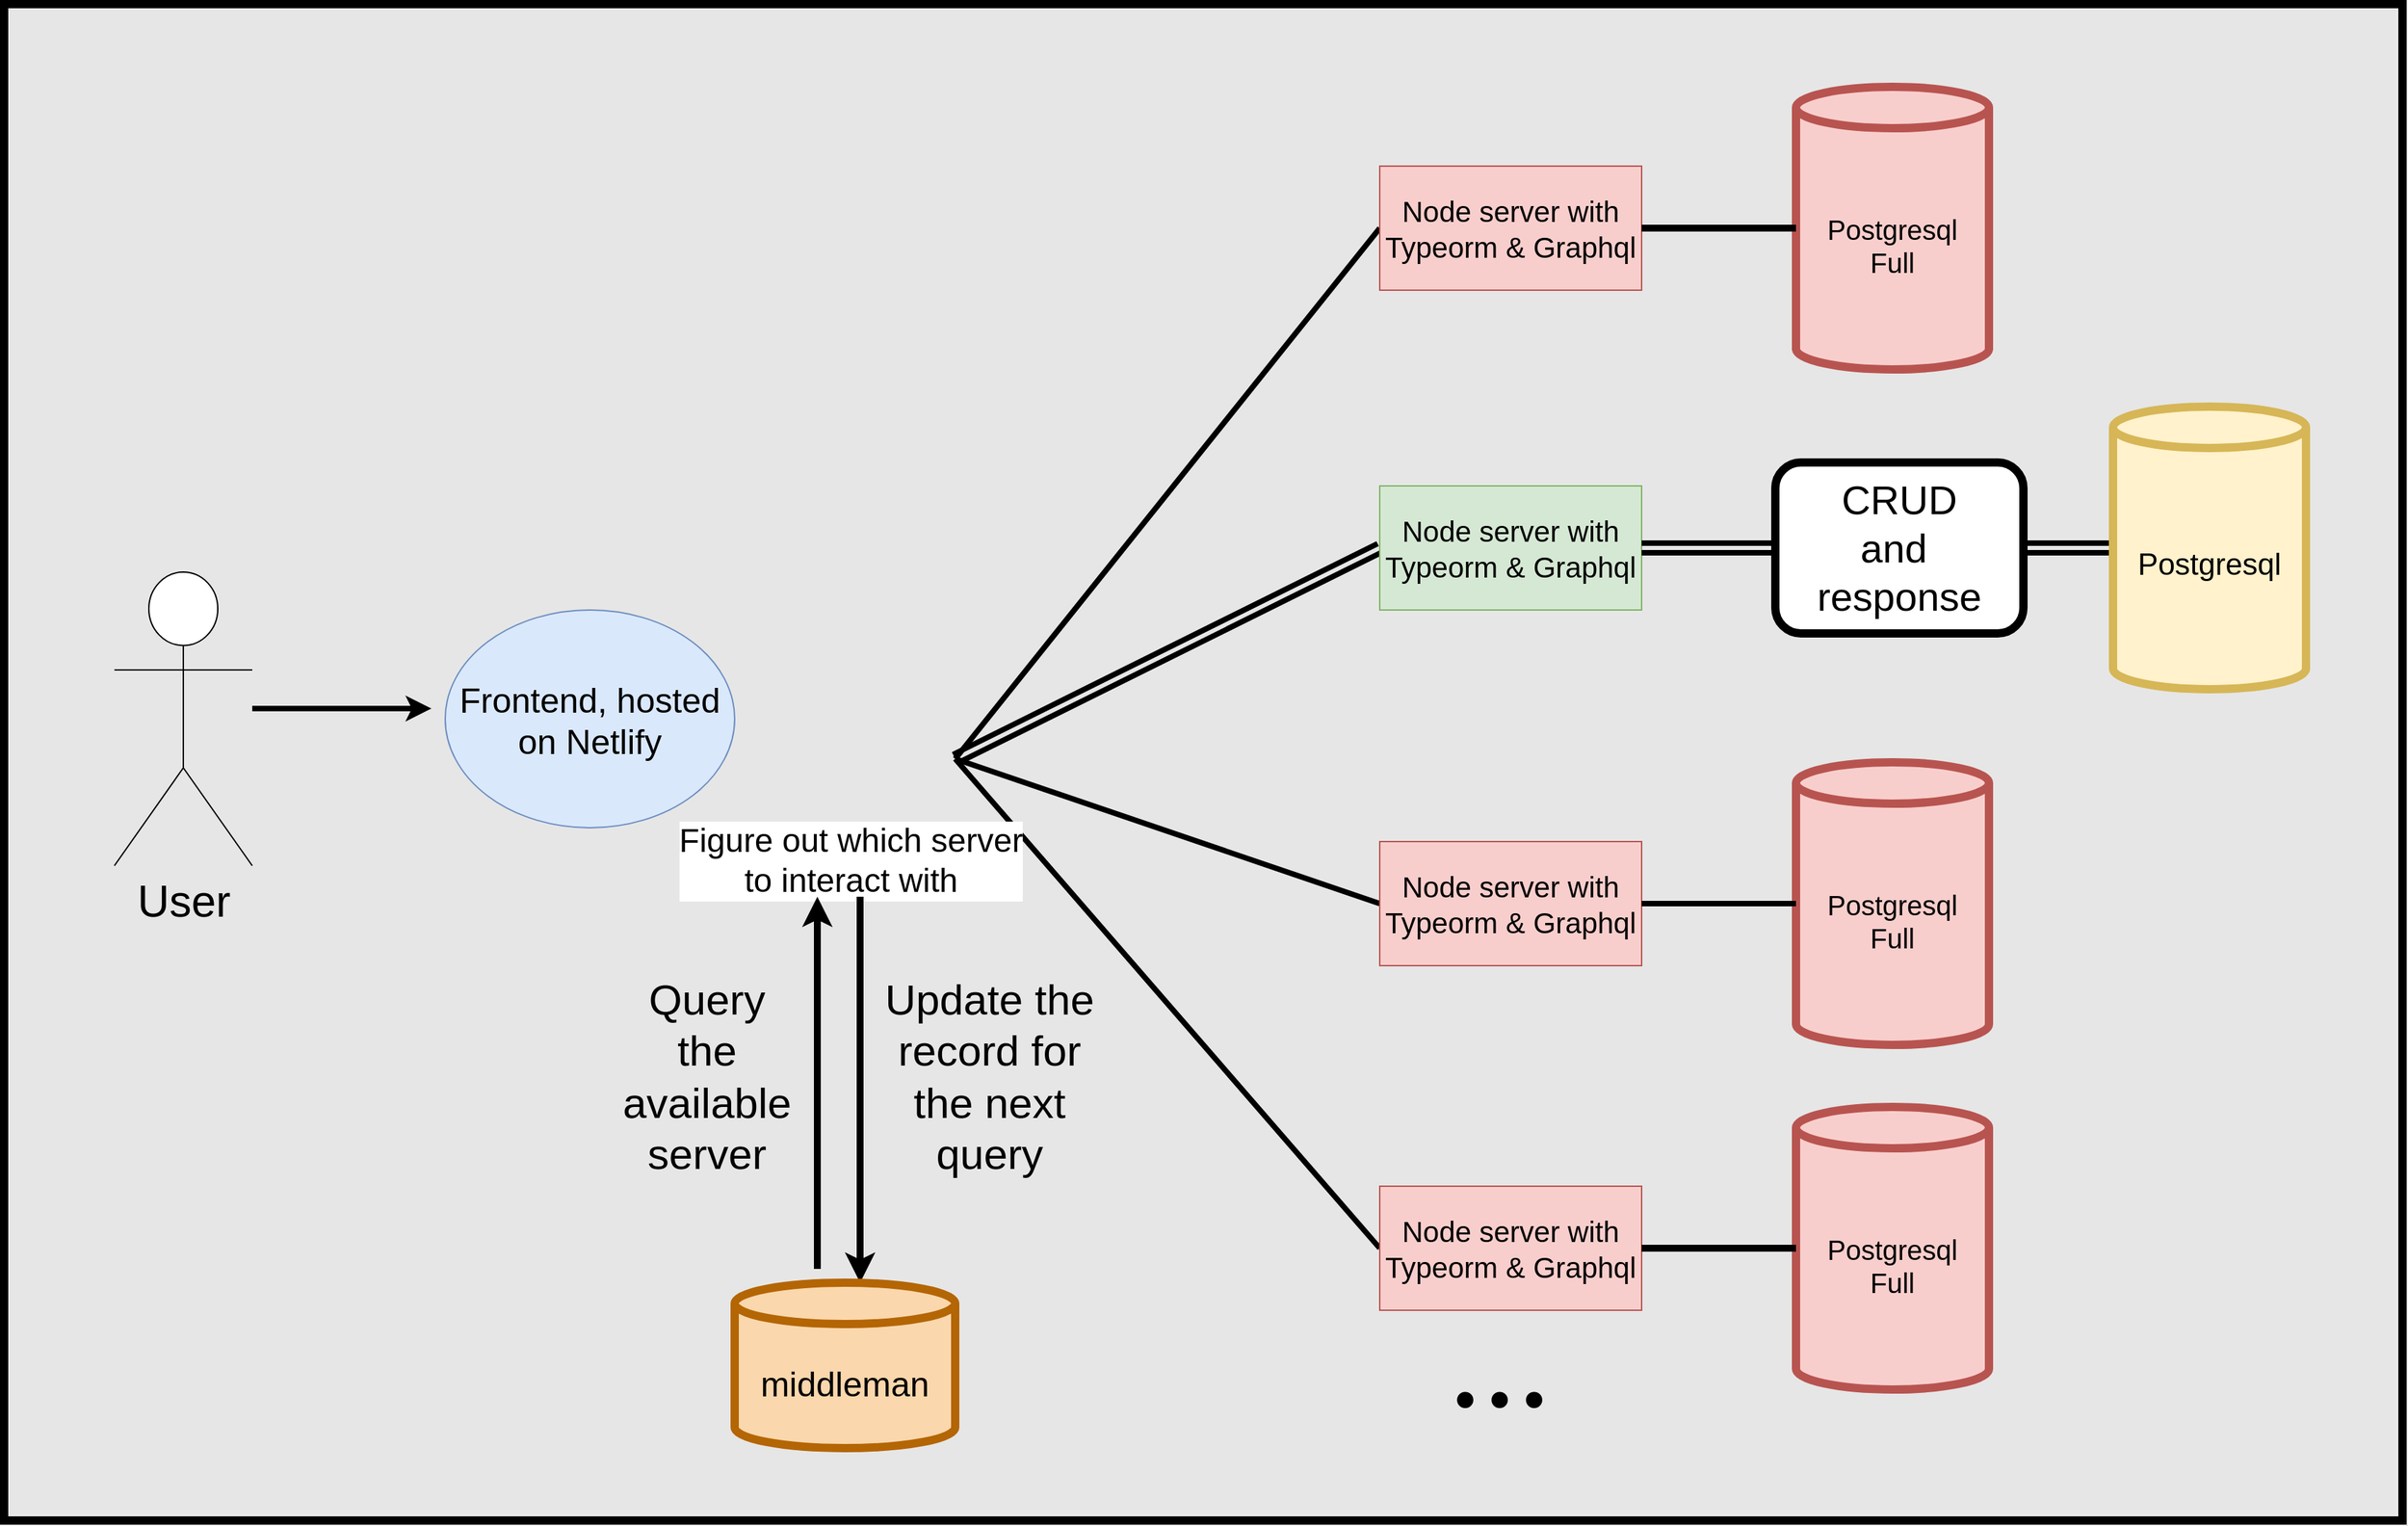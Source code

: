 <mxfile version="14.8.0" type="device"><diagram id="slP4ICA76G77YvE8YFRH" name="Page-1"><mxGraphModel dx="2815" dy="1193" grid="1" gridSize="10" guides="1" tooltips="1" connect="1" arrows="1" fold="1" page="1" pageScale="1" pageWidth="850" pageHeight="1100" background="#E6E6E6" math="0" shadow="0"><root><mxCell id="0"/><mxCell id="1" parent="0"/><mxCell id="w3pNeeiGLuZ11ZeNBHqW-39" value="" style="rounded=0;whiteSpace=wrap;html=1;fontSize=22;strokeWidth=6;fillColor=#E6E6E6;" vertex="1" parent="1"><mxGeometry x="-10" y="550" width="1740" height="1100" as="geometry"/></mxCell><mxCell id="Wk9PrIWTFOHUWH_nrVrl-3" value="&lt;div style=&quot;font-size: 32px;&quot;&gt;User&lt;/div&gt;&lt;div style=&quot;font-size: 32px;&quot;&gt;&lt;br style=&quot;font-size: 32px;&quot;&gt;&lt;/div&gt;" style="shape=umlActor;verticalLabelPosition=bottom;verticalAlign=top;html=1;outlineConnect=0;fontSize=32;" parent="1" vertex="1"><mxGeometry x="70" y="962" width="100" height="213" as="geometry"/></mxCell><mxCell id="Wk9PrIWTFOHUWH_nrVrl-8" value="" style="endArrow=classic;html=1;strokeWidth=4;fontSize=17;" parent="1" edge="1"><mxGeometry width="50" height="50" relative="1" as="geometry"><mxPoint x="170" y="1061" as="sourcePoint"/><mxPoint x="300" y="1061" as="targetPoint"/></mxGeometry></mxCell><mxCell id="Wk9PrIWTFOHUWH_nrVrl-9" value="&lt;font style=&quot;font-size: 25px;&quot;&gt;Frontend, hosted on Netlify&lt;/font&gt;" style="ellipse;whiteSpace=wrap;html=1;fillColor=#dae8fc;strokeColor=#6c8ebf;fontSize=25;" parent="1" vertex="1"><mxGeometry x="310" y="989.5" width="210" height="158" as="geometry"/></mxCell><mxCell id="w3pNeeiGLuZ11ZeNBHqW-1" value="" style="endArrow=none;html=1;strokeWidth=4;entryX=0;entryY=0.5;entryDx=0;entryDy=0;" edge="1" parent="1" target="w3pNeeiGLuZ11ZeNBHqW-6"><mxGeometry width="50" height="50" relative="1" as="geometry"><mxPoint x="680" y="1097.5" as="sourcePoint"/><mxPoint x="990" y="877.5" as="targetPoint"/></mxGeometry></mxCell><mxCell id="w3pNeeiGLuZ11ZeNBHqW-2" value="" style="endArrow=none;html=1;strokeWidth=4;entryX=0;entryY=0.5;entryDx=0;entryDy=0;" edge="1" parent="1" target="w3pNeeiGLuZ11ZeNBHqW-18"><mxGeometry width="50" height="50" relative="1" as="geometry"><mxPoint x="680" y="1097.5" as="sourcePoint"/><mxPoint x="980" y="1277.5" as="targetPoint"/></mxGeometry></mxCell><mxCell id="w3pNeeiGLuZ11ZeNBHqW-3" value="" style="endArrow=none;html=1;strokeWidth=4;entryX=0;entryY=0.5;entryDx=0;entryDy=0;shape=link;" edge="1" parent="1" target="w3pNeeiGLuZ11ZeNBHqW-16"><mxGeometry width="50" height="50" relative="1" as="geometry"><mxPoint x="680" y="1097.5" as="sourcePoint"/><mxPoint x="990" y="1007.5" as="targetPoint"/></mxGeometry></mxCell><mxCell id="w3pNeeiGLuZ11ZeNBHqW-4" value="" style="endArrow=none;html=1;strokeWidth=4;entryX=0;entryY=0.5;entryDx=0;entryDy=0;" edge="1" parent="1" target="w3pNeeiGLuZ11ZeNBHqW-17"><mxGeometry width="50" height="50" relative="1" as="geometry"><mxPoint x="680" y="1097.5" as="sourcePoint"/><mxPoint x="980" y="1147.5" as="targetPoint"/></mxGeometry></mxCell><mxCell id="w3pNeeiGLuZ11ZeNBHqW-6" value="Node server with Typeorm &amp;amp; Graphql" style="rounded=0;whiteSpace=wrap;html=1;fillColor=#f8cecc;strokeColor=#b85450;fontSize=21;" vertex="1" parent="1"><mxGeometry x="988" y="667.5" width="190" height="90" as="geometry"/></mxCell><mxCell id="w3pNeeiGLuZ11ZeNBHqW-9" value="" style="shape=image;html=1;verticalAlign=top;verticalLabelPosition=bottom;labelBackgroundColor=#ffffff;imageAspect=0;aspect=fixed;image=https://cdn1.iconfinder.com/data/icons/material-core/18/check-128.png" vertex="1" parent="1"><mxGeometry x="920" y="877.5" width="68" height="68" as="geometry"/></mxCell><mxCell id="w3pNeeiGLuZ11ZeNBHqW-12" value="&lt;div&gt;&lt;font style=&quot;font-size: 29px&quot;&gt;CRUD&lt;/font&gt;&lt;/div&gt;&lt;div&gt;&lt;font style=&quot;font-size: 29px&quot;&gt;and&amp;nbsp; response &lt;br&gt;&lt;/font&gt;&lt;/div&gt;" style="rounded=1;whiteSpace=wrap;html=1;strokeWidth=6;" vertex="1" parent="1"><mxGeometry x="1275" y="882.5" width="180" height="124" as="geometry"/></mxCell><mxCell id="w3pNeeiGLuZ11ZeNBHqW-13" value="" style="endArrow=none;html=1;strokeWidth=4;exitX=1;exitY=0.5;exitDx=0;exitDy=0;shape=link;" edge="1" parent="1" source="w3pNeeiGLuZ11ZeNBHqW-12" target="w3pNeeiGLuZ11ZeNBHqW-14"><mxGeometry width="50" height="50" relative="1" as="geometry"><mxPoint x="1060" y="1097.5" as="sourcePoint"/><mxPoint x="1320" y="887.5" as="targetPoint"/></mxGeometry></mxCell><mxCell id="w3pNeeiGLuZ11ZeNBHqW-14" value="&lt;font style=&quot;font-size: 22px;&quot;&gt;Postgresql&lt;/font&gt;" style="shape=cylinder3;whiteSpace=wrap;html=1;boundedLbl=1;backgroundOutline=1;size=15;strokeWidth=6;fillColor=#fff2cc;strokeColor=#d6b656;fontSize=22;" vertex="1" parent="1"><mxGeometry x="1520" y="842" width="140" height="205" as="geometry"/></mxCell><mxCell id="w3pNeeiGLuZ11ZeNBHqW-16" value="Node server with Typeorm &amp;amp; Graphql" style="rounded=0;whiteSpace=wrap;html=1;fillColor=#d5e8d4;strokeColor=#82b366;fontSize=21;" vertex="1" parent="1"><mxGeometry x="988" y="899.5" width="190" height="90" as="geometry"/></mxCell><mxCell id="w3pNeeiGLuZ11ZeNBHqW-17" value="Node server with Typeorm &amp;amp; Graphql" style="rounded=0;whiteSpace=wrap;html=1;fillColor=#f8cecc;strokeColor=#b85450;fontSize=21;" vertex="1" parent="1"><mxGeometry x="988" y="1157.5" width="190" height="90" as="geometry"/></mxCell><mxCell id="w3pNeeiGLuZ11ZeNBHqW-18" value="Node server with Typeorm &amp;amp; Graphql" style="rounded=0;whiteSpace=wrap;html=1;fillColor=#f8cecc;strokeColor=#b85450;fontSize=21;" vertex="1" parent="1"><mxGeometry x="988" y="1407.5" width="190" height="90" as="geometry"/></mxCell><mxCell id="w3pNeeiGLuZ11ZeNBHqW-20" value="" style="endArrow=none;html=1;strokeWidth=4;exitX=1;exitY=0.5;exitDx=0;exitDy=0;entryX=0;entryY=0.5;entryDx=0;entryDy=0;shape=link;" edge="1" parent="1" source="w3pNeeiGLuZ11ZeNBHqW-16" target="w3pNeeiGLuZ11ZeNBHqW-12"><mxGeometry width="50" height="50" relative="1" as="geometry"><mxPoint x="1240" y="1137.5" as="sourcePoint"/><mxPoint x="1540" y="1187.5" as="targetPoint"/></mxGeometry></mxCell><mxCell id="w3pNeeiGLuZ11ZeNBHqW-22" value="&lt;font style=&quot;font-size: 100px&quot; face=&quot;Comic Sans MS&quot;&gt;...&lt;/font&gt;" style="text;html=1;strokeColor=none;fillColor=none;align=center;verticalAlign=middle;whiteSpace=wrap;rounded=0;fontSize=21;" vertex="1" parent="1"><mxGeometry x="950" y="1497.5" width="250" height="70" as="geometry"/></mxCell><mxCell id="w3pNeeiGLuZ11ZeNBHqW-23" value="&lt;div style=&quot;font-size: 24px;&quot;&gt;Figure out which server&lt;/div&gt;&lt;div style=&quot;font-size: 24px;&quot;&gt; to interact with&lt;/div&gt;" style="shape=image;html=1;verticalAlign=top;verticalLabelPosition=bottom;labelBackgroundColor=#ffffff;imageAspect=0;aspect=fixed;image=https://cdn4.iconfinder.com/data/icons/pictype-free-vector-icons/16/spinner-128.png;fontSize=24;strokeColor=#000000;strokeWidth=6;" vertex="1" parent="1"><mxGeometry x="540" y="1007.5" width="128" height="128" as="geometry"/></mxCell><mxCell id="w3pNeeiGLuZ11ZeNBHqW-25" value="" style="endArrow=classic;html=1;fontSize=25;strokeWidth=5;" edge="1" parent="1"><mxGeometry width="50" height="50" relative="1" as="geometry"><mxPoint x="611" y="1197.5" as="sourcePoint"/><mxPoint x="611" y="1477.5" as="targetPoint"/></mxGeometry></mxCell><mxCell id="w3pNeeiGLuZ11ZeNBHqW-26" value="" style="endArrow=classic;html=1;fontSize=25;strokeWidth=5;" edge="1" parent="1"><mxGeometry width="50" height="50" relative="1" as="geometry"><mxPoint x="580" y="1467.5" as="sourcePoint"/><mxPoint x="580" y="1197.5" as="targetPoint"/></mxGeometry></mxCell><mxCell id="w3pNeeiGLuZ11ZeNBHqW-27" value="&lt;div&gt;middleman&lt;/div&gt;" style="shape=cylinder3;whiteSpace=wrap;html=1;boundedLbl=1;backgroundOutline=1;size=15;fontSize=25;strokeColor=#b46504;strokeWidth=6;fillColor=#fad7ac;" vertex="1" parent="1"><mxGeometry x="520" y="1477.5" width="160" height="120" as="geometry"/></mxCell><mxCell id="w3pNeeiGLuZ11ZeNBHqW-28" value="Update the record for the next query" style="text;html=1;strokeColor=none;fillColor=none;align=center;verticalAlign=middle;whiteSpace=wrap;rounded=0;fontSize=31;" vertex="1" parent="1"><mxGeometry x="620" y="1317.5" width="170" height="20" as="geometry"/></mxCell><mxCell id="w3pNeeiGLuZ11ZeNBHqW-29" value="&lt;div&gt;&lt;font style=&quot;font-size: 20px&quot;&gt;Postgresql&lt;/font&gt;&lt;/div&gt;&lt;div&gt;&lt;font style=&quot;font-size: 20px&quot;&gt;Full&lt;br&gt;&lt;/font&gt;&lt;/div&gt;" style="shape=cylinder3;whiteSpace=wrap;html=1;boundedLbl=1;backgroundOutline=1;size=15;strokeWidth=6;fillColor=#f8cecc;strokeColor=#b85450;" vertex="1" parent="1"><mxGeometry x="1290" y="1100" width="140" height="205" as="geometry"/></mxCell><mxCell id="w3pNeeiGLuZ11ZeNBHqW-30" value="" style="endArrow=none;html=1;strokeWidth=4;entryX=0;entryY=0.5;entryDx=0;entryDy=0;entryPerimeter=0;exitX=1;exitY=0.5;exitDx=0;exitDy=0;" edge="1" parent="1" source="w3pNeeiGLuZ11ZeNBHqW-17" target="w3pNeeiGLuZ11ZeNBHqW-29"><mxGeometry width="50" height="50" relative="1" as="geometry"><mxPoint x="690" y="1107.5" as="sourcePoint"/><mxPoint x="998" y="1212.5" as="targetPoint"/></mxGeometry></mxCell><mxCell id="w3pNeeiGLuZ11ZeNBHqW-31" value="&lt;div&gt;&lt;font style=&quot;font-size: 20px&quot;&gt;Postgresql&lt;/font&gt;&lt;/div&gt;&lt;div&gt;&lt;font style=&quot;font-size: 20px&quot;&gt;Full&lt;br&gt;&lt;/font&gt;&lt;/div&gt;" style="shape=cylinder3;whiteSpace=wrap;html=1;boundedLbl=1;backgroundOutline=1;size=15;strokeWidth=6;fillColor=#f8cecc;strokeColor=#b85450;" vertex="1" parent="1"><mxGeometry x="1290" y="610" width="140" height="205" as="geometry"/></mxCell><mxCell id="w3pNeeiGLuZ11ZeNBHqW-32" value="&lt;div&gt;&lt;font style=&quot;font-size: 20px&quot;&gt;Postgresql&lt;/font&gt;&lt;/div&gt;&lt;div&gt;&lt;font style=&quot;font-size: 20px&quot;&gt;Full&lt;br&gt;&lt;/font&gt;&lt;/div&gt;" style="shape=cylinder3;whiteSpace=wrap;html=1;boundedLbl=1;backgroundOutline=1;size=15;strokeWidth=6;fillColor=#f8cecc;strokeColor=#b85450;" vertex="1" parent="1"><mxGeometry x="1290" y="1350" width="140" height="205" as="geometry"/></mxCell><mxCell id="w3pNeeiGLuZ11ZeNBHqW-33" value="" style="endArrow=none;html=1;fontSize=25;strokeWidth=5;exitX=1;exitY=0.5;exitDx=0;exitDy=0;entryX=0;entryY=0.5;entryDx=0;entryDy=0;entryPerimeter=0;" edge="1" parent="1" source="w3pNeeiGLuZ11ZeNBHqW-18" target="w3pNeeiGLuZ11ZeNBHqW-32"><mxGeometry width="50" height="50" relative="1" as="geometry"><mxPoint x="940" y="1127.5" as="sourcePoint"/><mxPoint x="990" y="1077.5" as="targetPoint"/></mxGeometry></mxCell><mxCell id="w3pNeeiGLuZ11ZeNBHqW-34" value="" style="endArrow=none;html=1;fontSize=25;strokeWidth=5;exitX=1;exitY=0.5;exitDx=0;exitDy=0;entryX=0;entryY=0.5;entryDx=0;entryDy=0;entryPerimeter=0;" edge="1" parent="1" source="w3pNeeiGLuZ11ZeNBHqW-6" target="w3pNeeiGLuZ11ZeNBHqW-31"><mxGeometry width="50" height="50" relative="1" as="geometry"><mxPoint x="940" y="1117.5" as="sourcePoint"/><mxPoint x="990" y="1067.5" as="targetPoint"/></mxGeometry></mxCell><mxCell id="w3pNeeiGLuZ11ZeNBHqW-35" value="Query the available server" style="text;html=1;strokeColor=none;fillColor=none;align=center;verticalAlign=middle;whiteSpace=wrap;rounded=0;fontSize=31;strokeWidth=6;" vertex="1" parent="1"><mxGeometry x="480" y="1317.5" width="40" height="20" as="geometry"/></mxCell></root></mxGraphModel></diagram></mxfile>